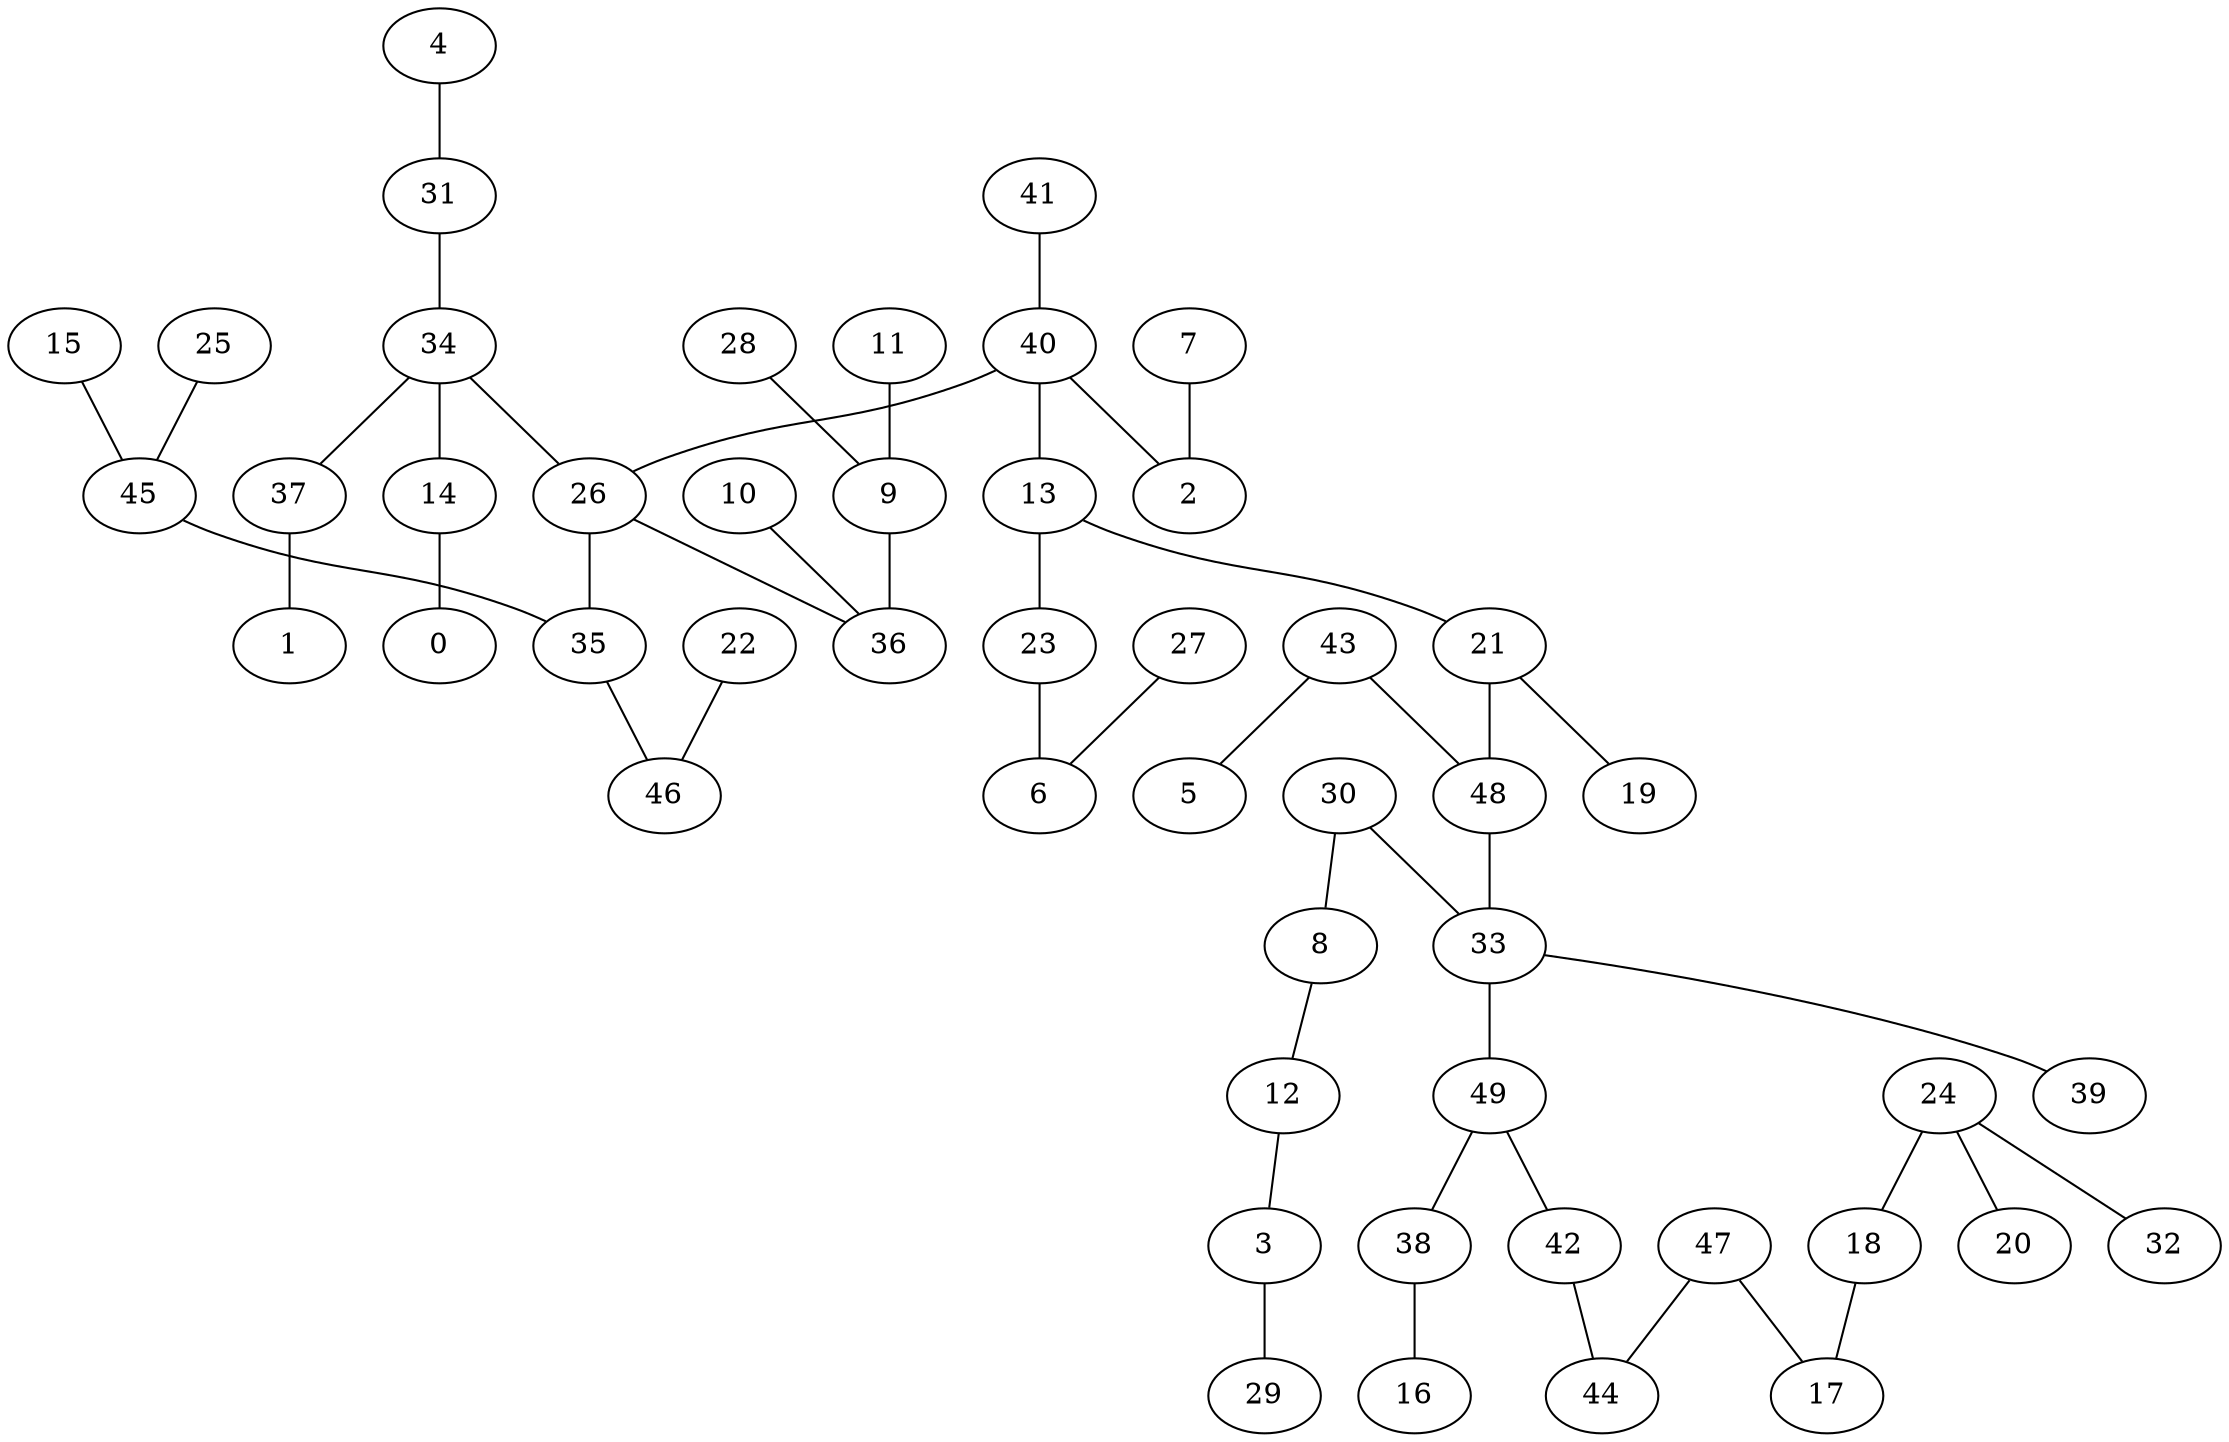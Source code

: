 graph grafoErdos_Renyi_50_520_KruskalI  {
0;
1;
2;
3;
4;
5;
6;
7;
8;
9;
10;
11;
12;
13;
14;
15;
16;
17;
18;
19;
20;
21;
22;
23;
24;
25;
26;
27;
28;
29;
30;
31;
32;
33;
34;
35;
36;
37;
38;
39;
40;
41;
42;
43;
44;
45;
46;
47;
48;
49;
24 -- 32;
24 -- 20;
27 -- 6;
28 -- 9;
14 -- 0;
30 -- 33;
25 -- 45;
22 -- 46;
30 -- 8;
38 -- 16;
8 -- 12;
11 -- 9;
31 -- 34;
3 -- 29;
9 -- 36;
12 -- 3;
49 -- 38;
34 -- 26;
18 -- 17;
10 -- 36;
24 -- 18;
41 -- 40;
49 -- 42;
47 -- 17;
33 -- 39;
48 -- 33;
21 -- 19;
40 -- 26;
23 -- 6;
26 -- 35;
43 -- 5;
42 -- 44;
37 -- 1;
4 -- 31;
15 -- 45;
7 -- 2;
21 -- 48;
45 -- 35;
47 -- 44;
35 -- 46;
34 -- 37;
43 -- 48;
13 -- 23;
13 -- 21;
34 -- 14;
33 -- 49;
40 -- 2;
40 -- 13;
26 -- 36;
}